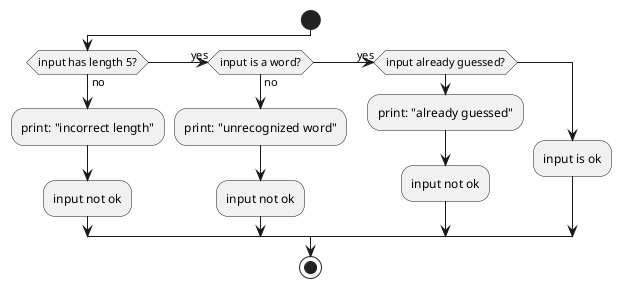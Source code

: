 @startuml check_input

start
    if (input has length 5?) then (no)
        :print: "incorrect length";
        :input not ok;
    (yes) elseif (input is a word?) then (no)
        :print: "unrecognized word";
        :input not ok;
    (yes) elseif (input already guessed?) then
        :print: "already guessed";
        :input not ok;
    else
        :input is ok;
    endif
stop

@enduml
